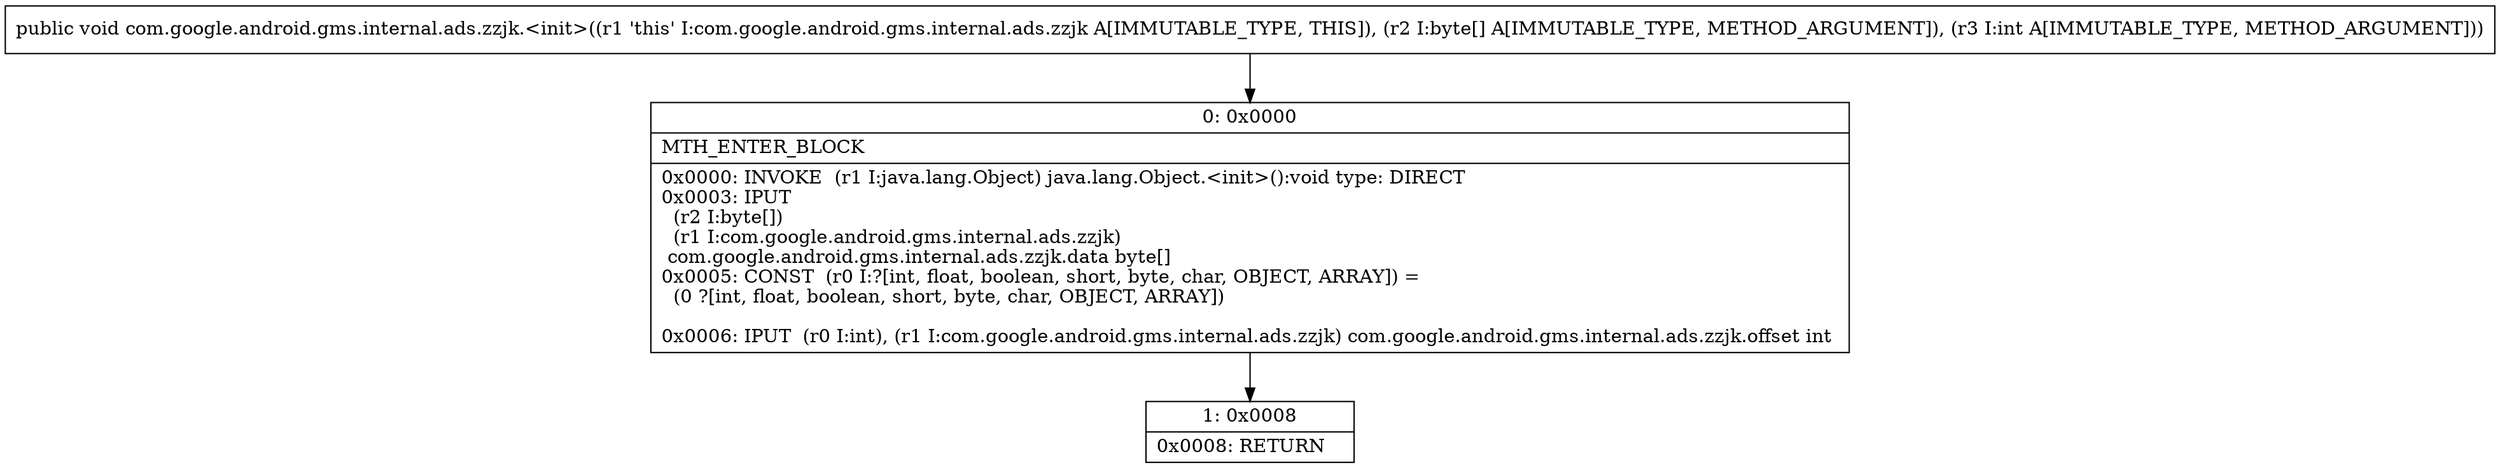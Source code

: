 digraph "CFG forcom.google.android.gms.internal.ads.zzjk.\<init\>([BI)V" {
Node_0 [shape=record,label="{0\:\ 0x0000|MTH_ENTER_BLOCK\l|0x0000: INVOKE  (r1 I:java.lang.Object) java.lang.Object.\<init\>():void type: DIRECT \l0x0003: IPUT  \l  (r2 I:byte[])\l  (r1 I:com.google.android.gms.internal.ads.zzjk)\l com.google.android.gms.internal.ads.zzjk.data byte[] \l0x0005: CONST  (r0 I:?[int, float, boolean, short, byte, char, OBJECT, ARRAY]) = \l  (0 ?[int, float, boolean, short, byte, char, OBJECT, ARRAY])\l \l0x0006: IPUT  (r0 I:int), (r1 I:com.google.android.gms.internal.ads.zzjk) com.google.android.gms.internal.ads.zzjk.offset int \l}"];
Node_1 [shape=record,label="{1\:\ 0x0008|0x0008: RETURN   \l}"];
MethodNode[shape=record,label="{public void com.google.android.gms.internal.ads.zzjk.\<init\>((r1 'this' I:com.google.android.gms.internal.ads.zzjk A[IMMUTABLE_TYPE, THIS]), (r2 I:byte[] A[IMMUTABLE_TYPE, METHOD_ARGUMENT]), (r3 I:int A[IMMUTABLE_TYPE, METHOD_ARGUMENT])) }"];
MethodNode -> Node_0;
Node_0 -> Node_1;
}

